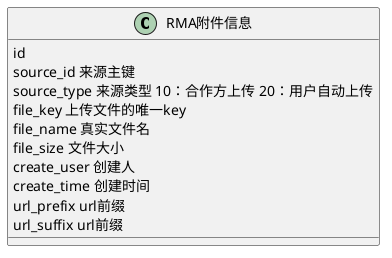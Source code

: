 @startuml

class RMA附件信息{
    id
    source_id 来源主键
    source_type 来源类型 10：合作方上传 20：用户自动上传
    file_key 上传文件的唯一key
    file_name 真实文件名
    file_size 文件大小
    create_user 创建人
    create_time 创建时间
    url_prefix url前缀
    url_suffix url前缀
}

@enduml